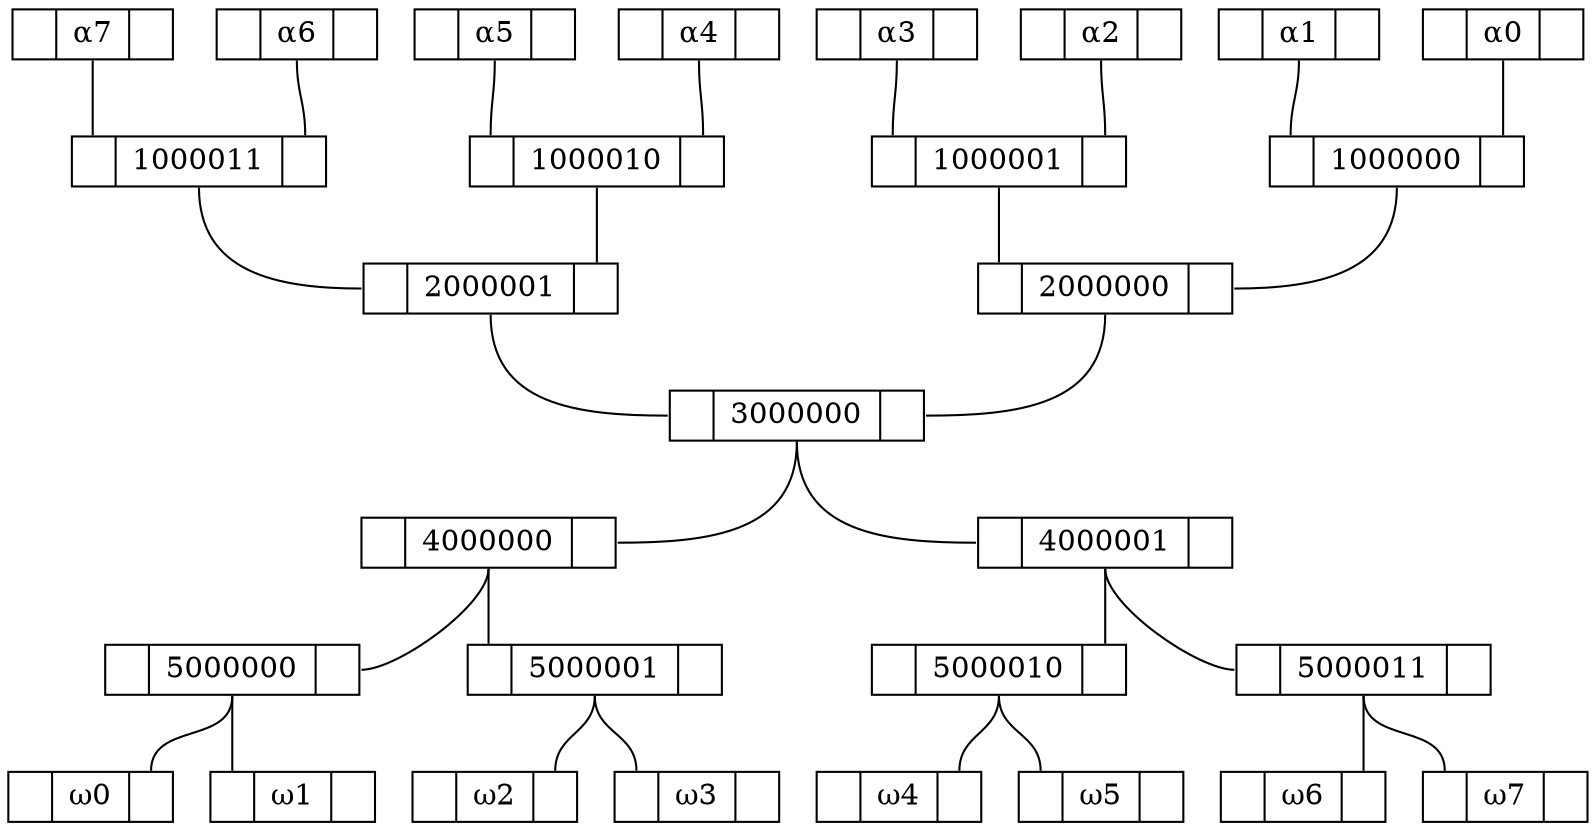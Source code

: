 graph "8 binairy tree general" {
	graph [bb="0,0,710,384"];
	node [height=.1,
		label="\N",
		shape=record
	];
	α000000	 [height=0.33333,
		label="<f0> |<f1> α0|<f2>",
		pos="666.5,372",
		rects="631,360.5,651,383.5 651,360.5,682,383.5 682,360.5,702,383.5",
		width=0.98611];
	1000000	 [height=0.33333,
		label="<f0> |<f1> 1000000|<f2>",
		pos="619.5,312",
		rects="567.5,300.5,587.5,323.5 587.5,300.5,651.5,323.5 651.5,300.5,671.5,323.5",
		width=1.4444];
	α000000:f1 -- 1000000:f2	 [pos="666.5,360 666.5,343.85 661.5,340.15 661.5,324"];
	2000000	 [height=0.33333,
		label="<f0> |<f1> 2000000|<f2>",
		pos="485.5,252",
		rects="433.5,240.5,453.5,263.5 453.5,240.5,517.5,263.5 517.5,240.5,537.5,263.5",
		width=1.4444];
	1000000:f1 -- 2000000:f2	 [pos="619.5,300 619.5,258.15 580.35,252 538.5,252"];
	α000001	 [height=0.33333,
		label="<f0> |<f1> α1|<f2>",
		pos="577.5,372",
		rects="542,360.5,562,383.5 562,360.5,593,383.5 593,360.5,613,383.5",
		width=0.98611];
	α000001:f1 -- 1000000:f0	 [pos="577.5,360 577.5,344 577.5,340 577.5,324"];
	α000010	 [height=0.33333,
		label="<f0> |<f1> α2|<f2>",
		pos="488.5,372",
		rects="453,360.5,473,383.5 473,360.5,504,383.5 504,360.5,524,383.5",
		width=0.98611];
	1000001	 [height=0.33333,
		label="<f0> |<f1> 1000001|<f2>",
		pos="443.5,312",
		rects="391.5,300.5,411.5,323.5 411.5,300.5,475.5,323.5 475.5,300.5,495.5,323.5",
		width=1.4444];
	α000010:f1 -- 1000001:f2	 [pos="488.5,360 488.5,343.94 485.5,340.06 485.5,324"];
	1000001:f1 -- 2000000:f0	 [pos="443.5,300 443.5,284 443.5,280 443.5,264"];
	α000011	 [height=0.33333,
		label="<f0> |<f1> α3|<f2>",
		pos="399.5,372",
		rects="364,360.5,384,383.5 384,360.5,415,383.5 415,360.5,435,383.5",
		width=0.98611];
	α000011:f1 -- 1000001:f0	 [pos="399.5,360 399.5,343.98 401.5,340.02 401.5,324"];
	α000100	 [height=0.33333,
		label="<f0> |<f1> α4|<f2>",
		pos="310.5,372",
		rects="275,360.5,295,383.5 295,360.5,326,383.5 326,360.5,346,383.5",
		width=0.98611];
	1000010	 [height=0.33333,
		label="<f0> |<f1> 1000010|<f2>",
		pos="265.5,312",
		rects="213.5,300.5,233.5,323.5 233.5,300.5,297.5,323.5 297.5,300.5,317.5,323.5",
		width=1.4444];
	α000100:f1 -- 1000010:f2	 [pos="310.5,360 310.5,343.94 307.5,340.06 307.5,324"];
	2000001	 [height=0.33333,
		label="<f0> |<f1> 2000001|<f2>",
		pos="223.5,252",
		rects="171.5,240.5,191.5,263.5 191.5,240.5,255.5,263.5 255.5,240.5,275.5,263.5",
		width=1.4444];
	1000010:f1 -- 2000001:f2	 [pos="265.5,300 265.5,284 265.5,280 265.5,264"];
	α000101	 [height=0.33333,
		label="<f0> |<f1> α5|<f2>",
		pos="221.5,372",
		rects="186,360.5,206,383.5 206,360.5,237,383.5 237,360.5,257,383.5",
		width=0.98611];
	α000101:f1 -- 1000010:f0	 [pos="221.5,360 221.5,343.98 223.5,340.02 223.5,324"];
	α000110	 [height=0.33333,
		label="<f0> |<f1> α6|<f2>",
		pos="132.5,372",
		rects="97,360.5,117,383.5 117,360.5,148,383.5 148,360.5,168,383.5",
		width=0.98611];
	1000011	 [height=0.33333,
		label="<f0> |<f1> 1000011|<f2>",
		pos="90.5,312",
		rects="38.5,300.5,58.5,323.5 58.5,300.5,122.5,323.5 122.5,300.5,142.5,323.5",
		width=1.4444];
	α000110:f1 -- 1000011:f2	 [pos="132.5,360 132.5,344 132.5,340 132.5,324"];
	1000011:f1 -- 2000001:f0	 [pos="90.5,300 90.5,258.54 129.04,252 170.5,252"];
	α000111	 [height=0.33333,
		label="<f0> |<f1> α7|<f2>",
		pos="43.5,372",
		rects="8,360.5,28,383.5 28,360.5,59,383.5 59,360.5,79,383.5",
		width=0.98611];
	α000111:f1 -- 1000011:f0	 [pos="43.5,360 43.5,343.85 48.5,340.15 48.5,324"];
	ω000000	 [height=0.33333,
		label="<f0> |<f1> ω0|<f2>",
		pos="36.5,12",
		rects="0,0.5,20,23.5 20,0.5,53,23.5 53,0.5,73,23.5",
		width=1.0139];
	ω000001	 [height=0.33333,
		label="<f0> |<f1> ω1|<f2>",
		pos="127.5,12",
		rects="91,0.5,111,23.5 111,0.5,144,23.5 144,0.5,164,23.5",
		width=1.0139];
	ω000010	 [height=0.33333,
		label="<f0> |<f1> ω2|<f2>",
		pos="218.5,12",
		rects="182,0.5,202,23.5 202,0.5,235,23.5 235,0.5,255,23.5",
		width=1.0139];
	ω000011	 [height=0.33333,
		label="<f0> |<f1> ω3|<f2>",
		pos="309.5,12",
		rects="273,0.5,293,23.5 293,0.5,326,23.5 326,0.5,346,23.5",
		width=1.0139];
	ω000100	 [height=0.33333,
		label="<f0> |<f1> ω4|<f2>",
		pos="400.5,12",
		rects="364,0.5,384,23.5 384,0.5,417,23.5 417,0.5,437,23.5",
		width=1.0139];
	ω000101	 [height=0.33333,
		label="<f0> |<f1> ω5|<f2>",
		pos="491.5,12",
		rects="455,0.5,475,23.5 475,0.5,508,23.5 508,0.5,528,23.5",
		width=1.0139];
	ω000110	 [height=0.33333,
		label="<f0> |<f1> ω6|<f2>",
		pos="582.5,12",
		rects="546,0.5,566,23.5 566,0.5,599,23.5 599,0.5,619,23.5",
		width=1.0139];
	ω000111	 [height=0.33333,
		label="<f0> |<f1> ω7|<f2>",
		pos="673.5,12",
		rects="637,0.5,657,23.5 657,0.5,690,23.5 690,0.5,710,23.5",
		width=1.0139];
	3000000	 [height=0.33333,
		label="<f0> |<f1> 3000000|<f2>",
		pos="354.5,192",
		rects="302.5,180.5,322.5,203.5 322.5,180.5,386.5,203.5 386.5,180.5,406.5,203.5",
		width=1.4444];
	2000000:f1 -- 3000000:f2	 [pos="485.5,240 485.5,199.3 448.2,192 407.5,192"];
	2000001:f1 -- 3000000:f0	 [pos="223.5,240 223.5,199.3 260.8,192 301.5,192"];
	5000000	 [height=0.33333,
		label="<f0> |<f1> 5000000|<f2>",
		pos="100.5,72",
		rects="48.5,60.5,68.5,83.5 68.5,60.5,132.5,83.5 132.5,60.5,152.5,83.5",
		width=1.4444];
	5000000:f1 -- ω000000:f2	 [pos="100.5,60 100.5,37.056 63.5,46.944 63.5,24"];
	5000000:f1 -- ω000001:f0	 [pos="100.5,60 100.5,44 100.5,40 100.5,24"];
	5000001	 [height=0.33333,
		label="<f0> |<f1> 5000001|<f2>",
		pos="263.5,72",
		rects="211.5,60.5,231.5,83.5 231.5,60.5,295.5,83.5 295.5,60.5,315.5,83.5",
		width=1.4444];
	5000001:f1 -- ω000010:f2	 [pos="263.5,60 263.5,42.111 245.5,41.889 245.5,24"];
	5000001:f1 -- ω000011:f0	 [pos="263.5,60 263.5,41.908 282.5,42.092 282.5,24"];
	5000010	 [height=0.33333,
		label="<f0> |<f1> 5000010|<f2>",
		pos="445.5,72",
		rects="393.5,60.5,413.5,83.5 413.5,60.5,477.5,83.5 477.5,60.5,497.5,83.5",
		width=1.4444];
	5000010:f1 -- ω000100:f2	 [pos="445.5,60 445.5,42.111 427.5,41.889 427.5,24"];
	5000010:f1 -- ω000101:f0	 [pos="445.5,60 445.5,41.908 464.5,42.092 464.5,24"];
	5000011	 [height=0.33333,
		label="<f0> |<f1> 5000011|<f2>",
		pos="609.5,72",
		rects="557.5,60.5,577.5,83.5 577.5,60.5,641.5,83.5 641.5,60.5,661.5,83.5",
		width=1.4444];
	5000011:f1 -- ω000110:f2	 [pos="609.5,60 609.5,44 609.5,40 609.5,24"];
	5000011:f1 -- ω000111:f0	 [pos="609.5,60 609.5,37.056 646.5,46.944 646.5,24"];
	4000000	 [height=0.33333,
		label="<f0> |<f1> 4000000|<f2>",
		pos="221.5,132",
		rects="169.5,120.5,189.5,143.5 189.5,120.5,253.5,143.5 253.5,120.5,273.5,143.5",
		width=1.4444];
	3000000:f1 -- 4000000:f2	 [pos="354.5,180 354.5,138.54 315.96,132 274.5,132"];
	4000001	 [height=0.33333,
		label="<f0> |<f1> 4000001|<f2>",
		pos="487.5,132",
		rects="435.5,120.5,455.5,143.5 455.5,120.5,519.5,143.5 519.5,120.5,539.5,143.5",
		width=1.4444];
	3000000:f1 -- 4000001:f0	 [pos="354.5,180 354.5,138.54 393.04,132 434.5,132"];
	4000000:f1 -- 5000000:f2	 [pos="221.5,120 221.5,101.5 172,72 153.5,72"];
	4000000:f1 -- 5000001:f0	 [pos="221.5,120 221.5,104 221.5,100 221.5,84"];
	4000001:f1 -- 5000010:f2	 [pos="487.5,120 487.5,104 487.5,100 487.5,84"];
	4000001:f1 -- 5000011:f0	 [pos="487.5,120 487.5,101.32 537.82,72 556.5,72"];
}
